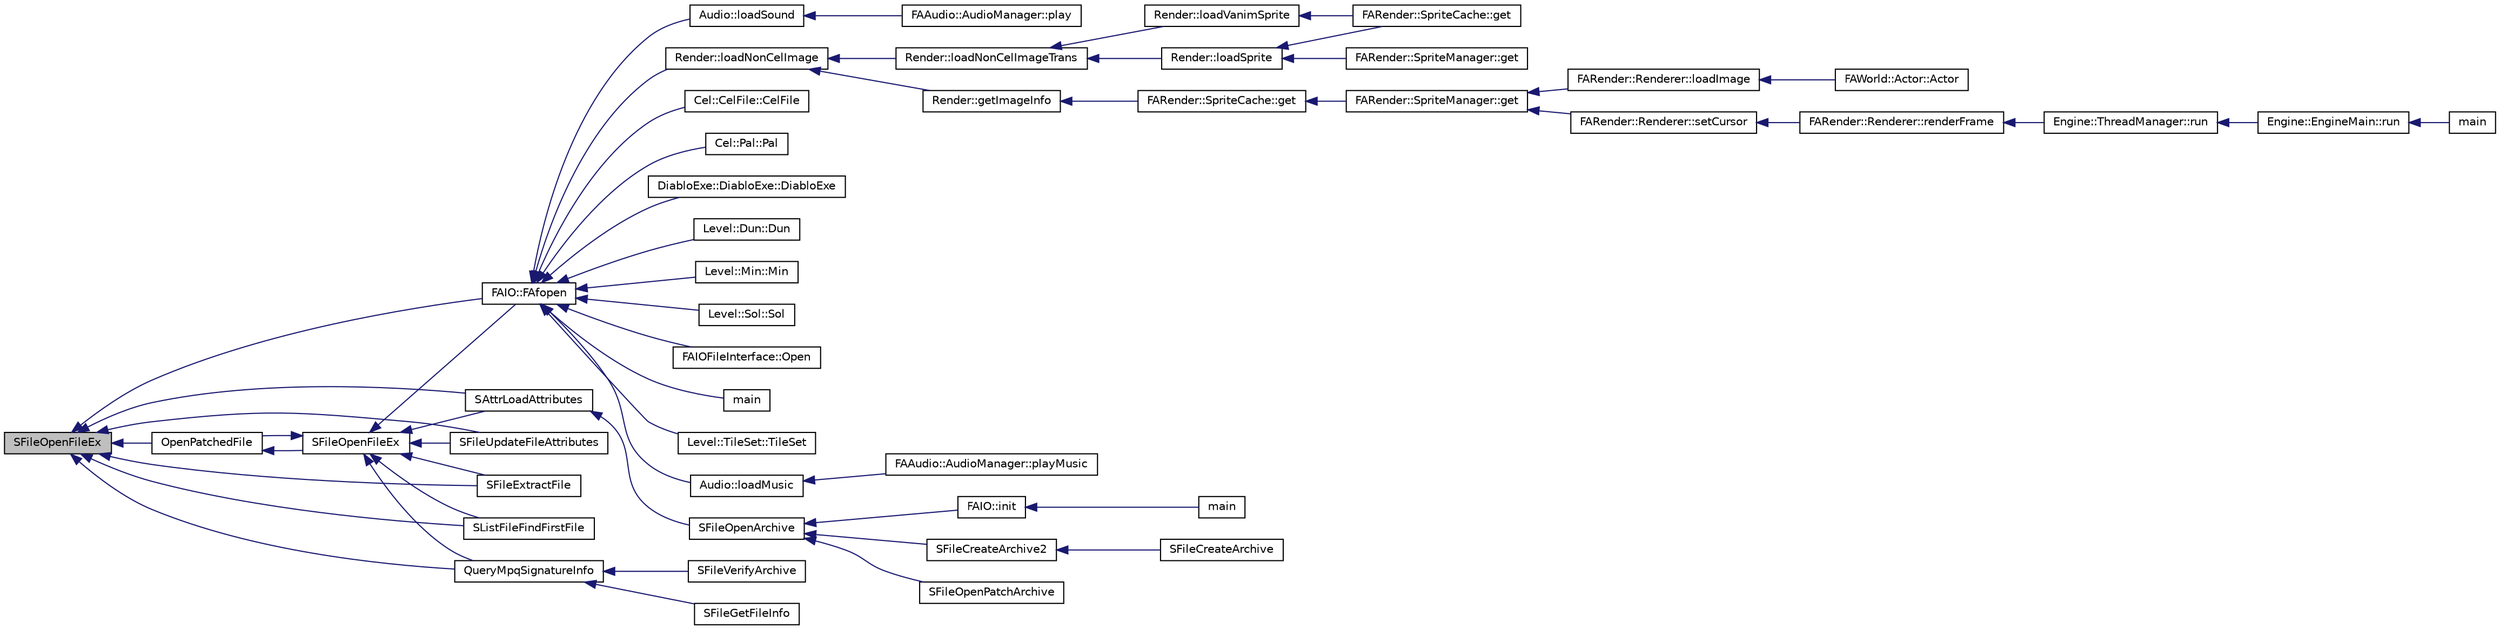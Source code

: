digraph G
{
  edge [fontname="Helvetica",fontsize="10",labelfontname="Helvetica",labelfontsize="10"];
  node [fontname="Helvetica",fontsize="10",shape=record];
  rankdir="LR";
  Node1 [label="SFileOpenFileEx",height=0.2,width=0.4,color="black", fillcolor="grey75", style="filled" fontcolor="black"];
  Node1 -> Node2 [dir="back",color="midnightblue",fontsize="10",style="solid",fontname="Helvetica"];
  Node2 [label="FAIO::FAfopen",height=0.2,width=0.4,color="black", fillcolor="white", style="filled",URL="$namespace_f_a_i_o.html#a19fa8e6274a04bdeb5c54d1552e6248e"];
  Node2 -> Node3 [dir="back",color="midnightblue",fontsize="10",style="solid",fontname="Helvetica"];
  Node3 [label="main",height=0.2,width=0.4,color="black", fillcolor="white", style="filled",URL="$mpqtool_2main_8cpp.html#a51a0c03e82a49c8df1aee64a078f33e7"];
  Node2 -> Node4 [dir="back",color="midnightblue",fontsize="10",style="solid",fontname="Helvetica"];
  Node4 [label="Level::TileSet::TileSet",height=0.2,width=0.4,color="black", fillcolor="white", style="filled",URL="$class_level_1_1_tile_set.html#a25885e5e41f2220ddec063dd66615054"];
  Node2 -> Node5 [dir="back",color="midnightblue",fontsize="10",style="solid",fontname="Helvetica"];
  Node5 [label="Audio::loadMusic",height=0.2,width=0.4,color="black", fillcolor="white", style="filled",URL="$namespace_audio.html#aa723124f1d8ab10a57d74aac0df5d5cb"];
  Node5 -> Node6 [dir="back",color="midnightblue",fontsize="10",style="solid",fontname="Helvetica"];
  Node6 [label="FAAudio::AudioManager::playMusic",height=0.2,width=0.4,color="black", fillcolor="white", style="filled",URL="$class_f_a_audio_1_1_audio_manager.html#a9eaf93569374ad7fed5b0229d4e36e8b"];
  Node2 -> Node7 [dir="back",color="midnightblue",fontsize="10",style="solid",fontname="Helvetica"];
  Node7 [label="Audio::loadSound",height=0.2,width=0.4,color="black", fillcolor="white", style="filled",URL="$namespace_audio.html#a640626e3ff91a05bf85051aa564d2be7"];
  Node7 -> Node8 [dir="back",color="midnightblue",fontsize="10",style="solid",fontname="Helvetica"];
  Node8 [label="FAAudio::AudioManager::play",height=0.2,width=0.4,color="black", fillcolor="white", style="filled",URL="$class_f_a_audio_1_1_audio_manager.html#a1c562d006a318f6c682dd80e6a278996"];
  Node2 -> Node9 [dir="back",color="midnightblue",fontsize="10",style="solid",fontname="Helvetica"];
  Node9 [label="Render::loadNonCelImage",height=0.2,width=0.4,color="black", fillcolor="white", style="filled",URL="$namespace_render.html#ac19fcc278cfef53ca0b941ff040fb5d3"];
  Node9 -> Node10 [dir="back",color="midnightblue",fontsize="10",style="solid",fontname="Helvetica"];
  Node10 [label="Render::getImageInfo",height=0.2,width=0.4,color="black", fillcolor="white", style="filled",URL="$namespace_render.html#a04af26977f421431f3a4569af1b877f4"];
  Node10 -> Node11 [dir="back",color="midnightblue",fontsize="10",style="solid",fontname="Helvetica"];
  Node11 [label="FARender::SpriteCache::get",height=0.2,width=0.4,color="black", fillcolor="white", style="filled",URL="$class_f_a_render_1_1_sprite_cache.html#ad480d3c6ae72f0a19439e542bea9356c",tooltip="To be called from the game thread."];
  Node11 -> Node12 [dir="back",color="midnightblue",fontsize="10",style="solid",fontname="Helvetica"];
  Node12 [label="FARender::SpriteManager::get",height=0.2,width=0.4,color="black", fillcolor="white", style="filled",URL="$class_f_a_render_1_1_sprite_manager.html#aea2af871429cd9ac16e419e17ec03da5",tooltip="To be called from the game thread."];
  Node12 -> Node13 [dir="back",color="midnightblue",fontsize="10",style="solid",fontname="Helvetica"];
  Node13 [label="FARender::Renderer::loadImage",height=0.2,width=0.4,color="black", fillcolor="white", style="filled",URL="$class_f_a_render_1_1_renderer.html#ac3bcc5a3217058dc2a3ce0469cbbd37a"];
  Node13 -> Node14 [dir="back",color="midnightblue",fontsize="10",style="solid",fontname="Helvetica"];
  Node14 [label="FAWorld::Actor::Actor",height=0.2,width=0.4,color="black", fillcolor="white", style="filled",URL="$class_f_a_world_1_1_actor.html#ab9e28a0505dc7a3040e249c563badd37"];
  Node12 -> Node15 [dir="back",color="midnightblue",fontsize="10",style="solid",fontname="Helvetica"];
  Node15 [label="FARender::Renderer::setCursor",height=0.2,width=0.4,color="black", fillcolor="white", style="filled",URL="$class_f_a_render_1_1_renderer.html#aa73fae0f49236c7a83fa6b01a9e5e8d4"];
  Node15 -> Node16 [dir="back",color="midnightblue",fontsize="10",style="solid",fontname="Helvetica"];
  Node16 [label="FARender::Renderer::renderFrame",height=0.2,width=0.4,color="black", fillcolor="white", style="filled",URL="$class_f_a_render_1_1_renderer.html#ad6e983189d6cf6b7aaef89d54ed89396",tooltip="To be called only by Engine::ThreadManager."];
  Node16 -> Node17 [dir="back",color="midnightblue",fontsize="10",style="solid",fontname="Helvetica"];
  Node17 [label="Engine::ThreadManager::run",height=0.2,width=0.4,color="black", fillcolor="white", style="filled",URL="$class_engine_1_1_thread_manager.html#ab99a6ee7b73f2e9b24a824e811df5d88"];
  Node17 -> Node18 [dir="back",color="midnightblue",fontsize="10",style="solid",fontname="Helvetica"];
  Node18 [label="Engine::EngineMain::run",height=0.2,width=0.4,color="black", fillcolor="white", style="filled",URL="$class_engine_1_1_engine_main.html#a5a16165ab6d6e9f2bb2f2739bd1b11bf"];
  Node18 -> Node19 [dir="back",color="midnightblue",fontsize="10",style="solid",fontname="Helvetica"];
  Node19 [label="main",height=0.2,width=0.4,color="black", fillcolor="white", style="filled",URL="$freeablo_2main_8cpp.html#a3c04138a5bfe5d72780bb7e82a18e627"];
  Node9 -> Node20 [dir="back",color="midnightblue",fontsize="10",style="solid",fontname="Helvetica"];
  Node20 [label="Render::loadNonCelImageTrans",height=0.2,width=0.4,color="black", fillcolor="white", style="filled",URL="$namespace_render.html#a104d79dc130b58dd05645cc9ddfbe307"];
  Node20 -> Node21 [dir="back",color="midnightblue",fontsize="10",style="solid",fontname="Helvetica"];
  Node21 [label="Render::loadSprite",height=0.2,width=0.4,color="black", fillcolor="white", style="filled",URL="$namespace_render.html#a39ae636123baef1a7d42446331c82b28"];
  Node21 -> Node22 [dir="back",color="midnightblue",fontsize="10",style="solid",fontname="Helvetica"];
  Node22 [label="FARender::SpriteCache::get",height=0.2,width=0.4,color="black", fillcolor="white", style="filled",URL="$class_f_a_render_1_1_sprite_cache.html#aaede499b2c79f9f1cf535f37887d2f99",tooltip="To be called from the render thread."];
  Node21 -> Node23 [dir="back",color="midnightblue",fontsize="10",style="solid",fontname="Helvetica"];
  Node23 [label="FARender::SpriteManager::get",height=0.2,width=0.4,color="black", fillcolor="white", style="filled",URL="$class_f_a_render_1_1_sprite_manager.html#a4897198f560005dd7067150c3ed3ed2d",tooltip="To be called from the render thread."];
  Node20 -> Node24 [dir="back",color="midnightblue",fontsize="10",style="solid",fontname="Helvetica"];
  Node24 [label="Render::loadVanimSprite",height=0.2,width=0.4,color="black", fillcolor="white", style="filled",URL="$namespace_render.html#ac6568e7174aad7806fee63be8c2cca9c"];
  Node24 -> Node22 [dir="back",color="midnightblue",fontsize="10",style="solid",fontname="Helvetica"];
  Node2 -> Node25 [dir="back",color="midnightblue",fontsize="10",style="solid",fontname="Helvetica"];
  Node25 [label="Cel::CelFile::CelFile",height=0.2,width=0.4,color="black", fillcolor="white", style="filled",URL="$class_cel_1_1_cel_file.html#a7aa56b24ad6db831061b2b1f4faed266"];
  Node2 -> Node26 [dir="back",color="midnightblue",fontsize="10",style="solid",fontname="Helvetica"];
  Node26 [label="Cel::Pal::Pal",height=0.2,width=0.4,color="black", fillcolor="white", style="filled",URL="$class_cel_1_1_pal.html#a1374e8fdbb589d9ad415f4bc3f133ef2"];
  Node2 -> Node27 [dir="back",color="midnightblue",fontsize="10",style="solid",fontname="Helvetica"];
  Node27 [label="DiabloExe::DiabloExe::DiabloExe",height=0.2,width=0.4,color="black", fillcolor="white", style="filled",URL="$class_diablo_exe_1_1_diablo_exe.html#aae82ed26725dbd5b89faca92507958f0"];
  Node2 -> Node28 [dir="back",color="midnightblue",fontsize="10",style="solid",fontname="Helvetica"];
  Node28 [label="Level::Dun::Dun",height=0.2,width=0.4,color="black", fillcolor="white", style="filled",URL="$class_level_1_1_dun.html#aebe0dd29cec43011e986c36a9a52b7b7"];
  Node2 -> Node29 [dir="back",color="midnightblue",fontsize="10",style="solid",fontname="Helvetica"];
  Node29 [label="Level::Min::Min",height=0.2,width=0.4,color="black", fillcolor="white", style="filled",URL="$class_level_1_1_min.html#ab29c456876f2cc69a0247e419fa17337"];
  Node2 -> Node30 [dir="back",color="midnightblue",fontsize="10",style="solid",fontname="Helvetica"];
  Node30 [label="Level::Sol::Sol",height=0.2,width=0.4,color="black", fillcolor="white", style="filled",URL="$class_level_1_1_sol.html#ab1b97555d237cb1c671bfdbb3de5d129"];
  Node2 -> Node31 [dir="back",color="midnightblue",fontsize="10",style="solid",fontname="Helvetica"];
  Node31 [label="FAIOFileInterface::Open",height=0.2,width=0.4,color="black", fillcolor="white", style="filled",URL="$class_f_a_i_o_file_interface.html#a0dd986067a16d1ba2da857c9b59c091c",tooltip="Opens a file."];
  Node1 -> Node32 [dir="back",color="midnightblue",fontsize="10",style="solid",fontname="Helvetica"];
  Node32 [label="SAttrLoadAttributes",height=0.2,width=0.4,color="black", fillcolor="white", style="filled",URL="$_storm_common_8h.html#a7d3f9dcaa29374564574951db3f84fd7"];
  Node32 -> Node33 [dir="back",color="midnightblue",fontsize="10",style="solid",fontname="Helvetica"];
  Node33 [label="SFileOpenArchive",height=0.2,width=0.4,color="black", fillcolor="white", style="filled",URL="$_storm_lib_8h.html#a8b031afa4f88b4b3705c274a0b5b4f73"];
  Node33 -> Node34 [dir="back",color="midnightblue",fontsize="10",style="solid",fontname="Helvetica"];
  Node34 [label="FAIO::init",height=0.2,width=0.4,color="black", fillcolor="white", style="filled",URL="$namespace_f_a_i_o.html#a2c6d08b4256153f34907093724c0f995"];
  Node34 -> Node35 [dir="back",color="midnightblue",fontsize="10",style="solid",fontname="Helvetica"];
  Node35 [label="main",height=0.2,width=0.4,color="black", fillcolor="white", style="filled",URL="$exedump_2main_8cpp.html#a2c3f6775325c30275d11c6abee2db6a0"];
  Node33 -> Node36 [dir="back",color="midnightblue",fontsize="10",style="solid",fontname="Helvetica"];
  Node36 [label="SFileCreateArchive2",height=0.2,width=0.4,color="black", fillcolor="white", style="filled",URL="$_storm_lib_8h.html#aa2b6fa8f16b5ac42868c546533fe26ce"];
  Node36 -> Node37 [dir="back",color="midnightblue",fontsize="10",style="solid",fontname="Helvetica"];
  Node37 [label="SFileCreateArchive",height=0.2,width=0.4,color="black", fillcolor="white", style="filled",URL="$_storm_lib_8h.html#a11342f379ed88e7b54873f1f53feb773"];
  Node33 -> Node38 [dir="back",color="midnightblue",fontsize="10",style="solid",fontname="Helvetica"];
  Node38 [label="SFileOpenPatchArchive",height=0.2,width=0.4,color="black", fillcolor="white", style="filled",URL="$_storm_lib_8h.html#a6daebdc66320d44284e960bbff33e886"];
  Node1 -> Node39 [dir="back",color="midnightblue",fontsize="10",style="solid",fontname="Helvetica"];
  Node39 [label="SFileUpdateFileAttributes",height=0.2,width=0.4,color="black", fillcolor="white", style="filled",URL="$_storm_lib_8h.html#a7f66db40266cb2d78416b2f9cc2804ba"];
  Node1 -> Node40 [dir="back",color="midnightblue",fontsize="10",style="solid",fontname="Helvetica"];
  Node40 [label="SFileExtractFile",height=0.2,width=0.4,color="black", fillcolor="white", style="filled",URL="$_storm_lib_8h.html#a25532910e8392ffc4b5fd57878d67316"];
  Node1 -> Node41 [dir="back",color="midnightblue",fontsize="10",style="solid",fontname="Helvetica"];
  Node41 [label="SListFileFindFirstFile",height=0.2,width=0.4,color="black", fillcolor="white", style="filled",URL="$_storm_lib_8h.html#a36dc66999a9e3fc82b83153fe8f1dc0c"];
  Node1 -> Node42 [dir="back",color="midnightblue",fontsize="10",style="solid",fontname="Helvetica"];
  Node42 [label="OpenPatchedFile",height=0.2,width=0.4,color="black", fillcolor="white", style="filled",URL="$_s_file_open_file_ex_8cpp.html#afa582c7f26b956201e18cd3677caefb8"];
  Node42 -> Node43 [dir="back",color="midnightblue",fontsize="10",style="solid",fontname="Helvetica"];
  Node43 [label="SFileOpenFileEx",height=0.2,width=0.4,color="black", fillcolor="white", style="filled",URL="$_storm_lib_8h.html#af9090bd528ef09a1c58bdb3931be5ec3"];
  Node43 -> Node2 [dir="back",color="midnightblue",fontsize="10",style="solid",fontname="Helvetica"];
  Node43 -> Node32 [dir="back",color="midnightblue",fontsize="10",style="solid",fontname="Helvetica"];
  Node43 -> Node39 [dir="back",color="midnightblue",fontsize="10",style="solid",fontname="Helvetica"];
  Node43 -> Node40 [dir="back",color="midnightblue",fontsize="10",style="solid",fontname="Helvetica"];
  Node43 -> Node41 [dir="back",color="midnightblue",fontsize="10",style="solid",fontname="Helvetica"];
  Node43 -> Node42 [dir="back",color="midnightblue",fontsize="10",style="solid",fontname="Helvetica"];
  Node43 -> Node44 [dir="back",color="midnightblue",fontsize="10",style="solid",fontname="Helvetica"];
  Node44 [label="QueryMpqSignatureInfo",height=0.2,width=0.4,color="black", fillcolor="white", style="filled",URL="$_storm_common_8h.html#ac66653be3516e818da293725ea5e0cb8"];
  Node44 -> Node45 [dir="back",color="midnightblue",fontsize="10",style="solid",fontname="Helvetica"];
  Node45 [label="SFileGetFileInfo",height=0.2,width=0.4,color="black", fillcolor="white", style="filled",URL="$_storm_lib_8h.html#a65c5c13489a621c481282da76b101e16"];
  Node44 -> Node46 [dir="back",color="midnightblue",fontsize="10",style="solid",fontname="Helvetica"];
  Node46 [label="SFileVerifyArchive",height=0.2,width=0.4,color="black", fillcolor="white", style="filled",URL="$_storm_lib_8h.html#a5d1f891bd3e6c98a94a13cc5745ae6f4"];
  Node1 -> Node44 [dir="back",color="midnightblue",fontsize="10",style="solid",fontname="Helvetica"];
}
